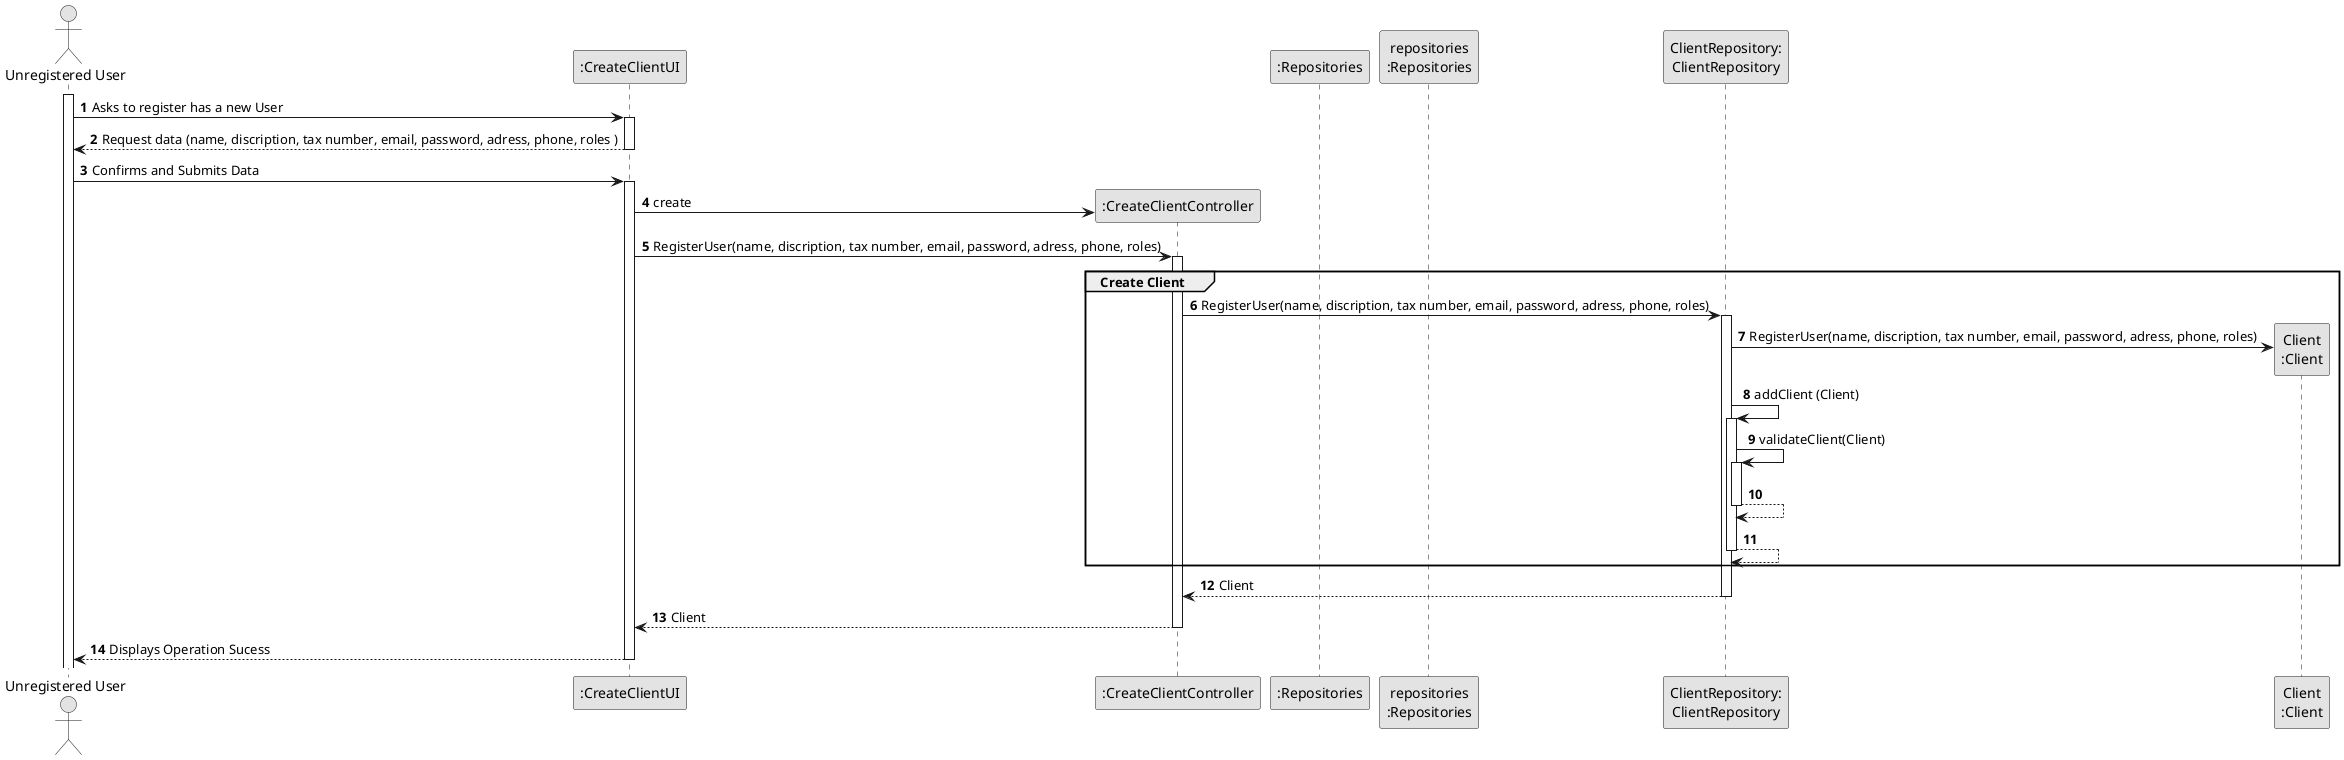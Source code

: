 @startuml
skinparam monochrome true
skinparam packageStyle rectangle
skinparam shadowing false

autonumber

'hide footbox
actor "Unregistered User" as ADM
participant ":CreateClientUI" as UI
participant ":CreateClientController" as CTRL
participant ":Repositories" as RepositorySingleton
participant "repositories\n:Repositories" as PLAT
participant "ClientRepository:\nClientRepository" as ClientRepository
participant "Client\n:Client" as TAREFA


activate ADM

        ADM -> UI : Asks to register has a new User
        activate UI

            UI --> ADM : Request data (name, discription, tax number, email, password, adress, phone, roles )
        deactivate UI

        ADM -> UI : Confirms and Submits Data
        activate UI
            UI -> CTRL** : create

            UI -> CTRL : RegisterUser(name, discription, tax number, email, password, adress, phone, roles)
            activate CTRL



group Create Client
CTRL -> ClientRepository: RegisterUser(name, discription, tax number, email, password, adress, phone, roles)
                 activate ClientRepository



                             ClientRepository -> TAREFA**: RegisterUser(name, discription, tax number, email, password, adress, phone, roles)
                             ClientRepository -> ClientRepository: addClient (Client)

                             activate ClientRepository
                                 ClientRepository -> ClientRepository: validateClient(Client)
                                 activate ClientRepository
                                     ClientRepository --> ClientRepository
                                 deactivate ClientRepository

                                 ClientRepository --> ClientRepository
                             deactivate ClientRepository
end

                     ClientRepository --> CTRL : Client
                 deactivate ClientRepository
                CTRL --> UI: Client
              deactivate CTRL




            UI --> ADM : Displays Operation Sucess
        deactivate UI


@enduml